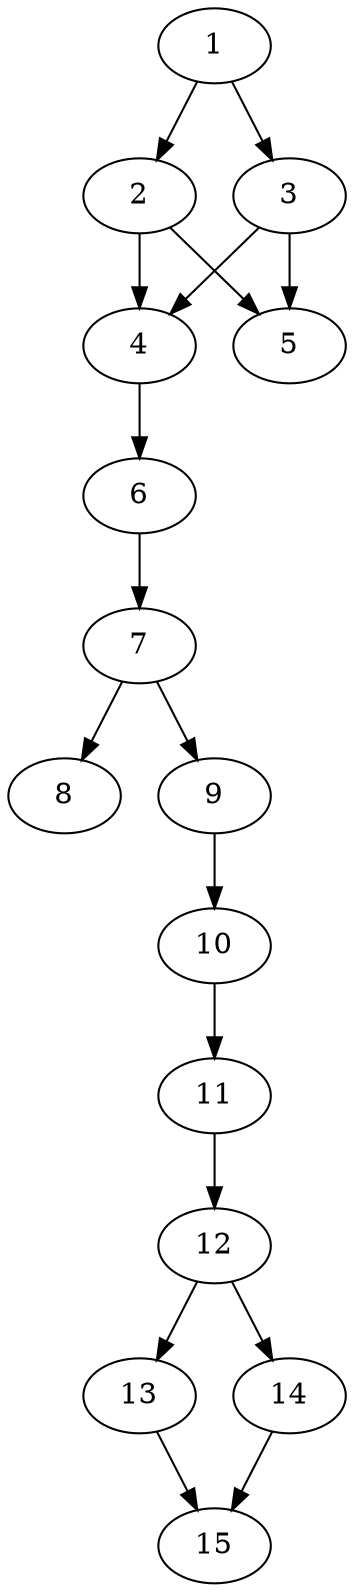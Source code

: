 // DAG automatically generated by daggen at Thu Oct  3 13:59:26 2019
// ./daggen --dot -n 15 --ccr 0.5 --fat 0.3 --regular 0.7 --density 0.9 --mindata 5242880 --maxdata 52428800 
digraph G {
  1 [size="38895616", alpha="0.16", expect_size="19447808"] 
  1 -> 2 [size ="19447808"]
  1 -> 3 [size ="19447808"]
  2 [size="63143936", alpha="0.00", expect_size="31571968"] 
  2 -> 4 [size ="31571968"]
  2 -> 5 [size ="31571968"]
  3 [size="21104640", alpha="0.13", expect_size="10552320"] 
  3 -> 4 [size ="10552320"]
  3 -> 5 [size ="10552320"]
  4 [size="64452608", alpha="0.19", expect_size="32226304"] 
  4 -> 6 [size ="32226304"]
  5 [size="88209408", alpha="0.00", expect_size="44104704"] 
  6 [size="17795072", alpha="0.13", expect_size="8897536"] 
  6 -> 7 [size ="8897536"]
  7 [size="82481152", alpha="0.17", expect_size="41240576"] 
  7 -> 8 [size ="41240576"]
  7 -> 9 [size ="41240576"]
  8 [size="73998336", alpha="0.05", expect_size="36999168"] 
  9 [size="23498752", alpha="0.11", expect_size="11749376"] 
  9 -> 10 [size ="11749376"]
  10 [size="29440000", alpha="0.05", expect_size="14720000"] 
  10 -> 11 [size ="14720000"]
  11 [size="20580352", alpha="0.18", expect_size="10290176"] 
  11 -> 12 [size ="10290176"]
  12 [size="97095680", alpha="0.10", expect_size="48547840"] 
  12 -> 13 [size ="48547840"]
  12 -> 14 [size ="48547840"]
  13 [size="97402880", alpha="0.08", expect_size="48701440"] 
  13 -> 15 [size ="48701440"]
  14 [size="62365696", alpha="0.14", expect_size="31182848"] 
  14 -> 15 [size ="31182848"]
  15 [size="55881728", alpha="0.18", expect_size="27940864"] 
}
